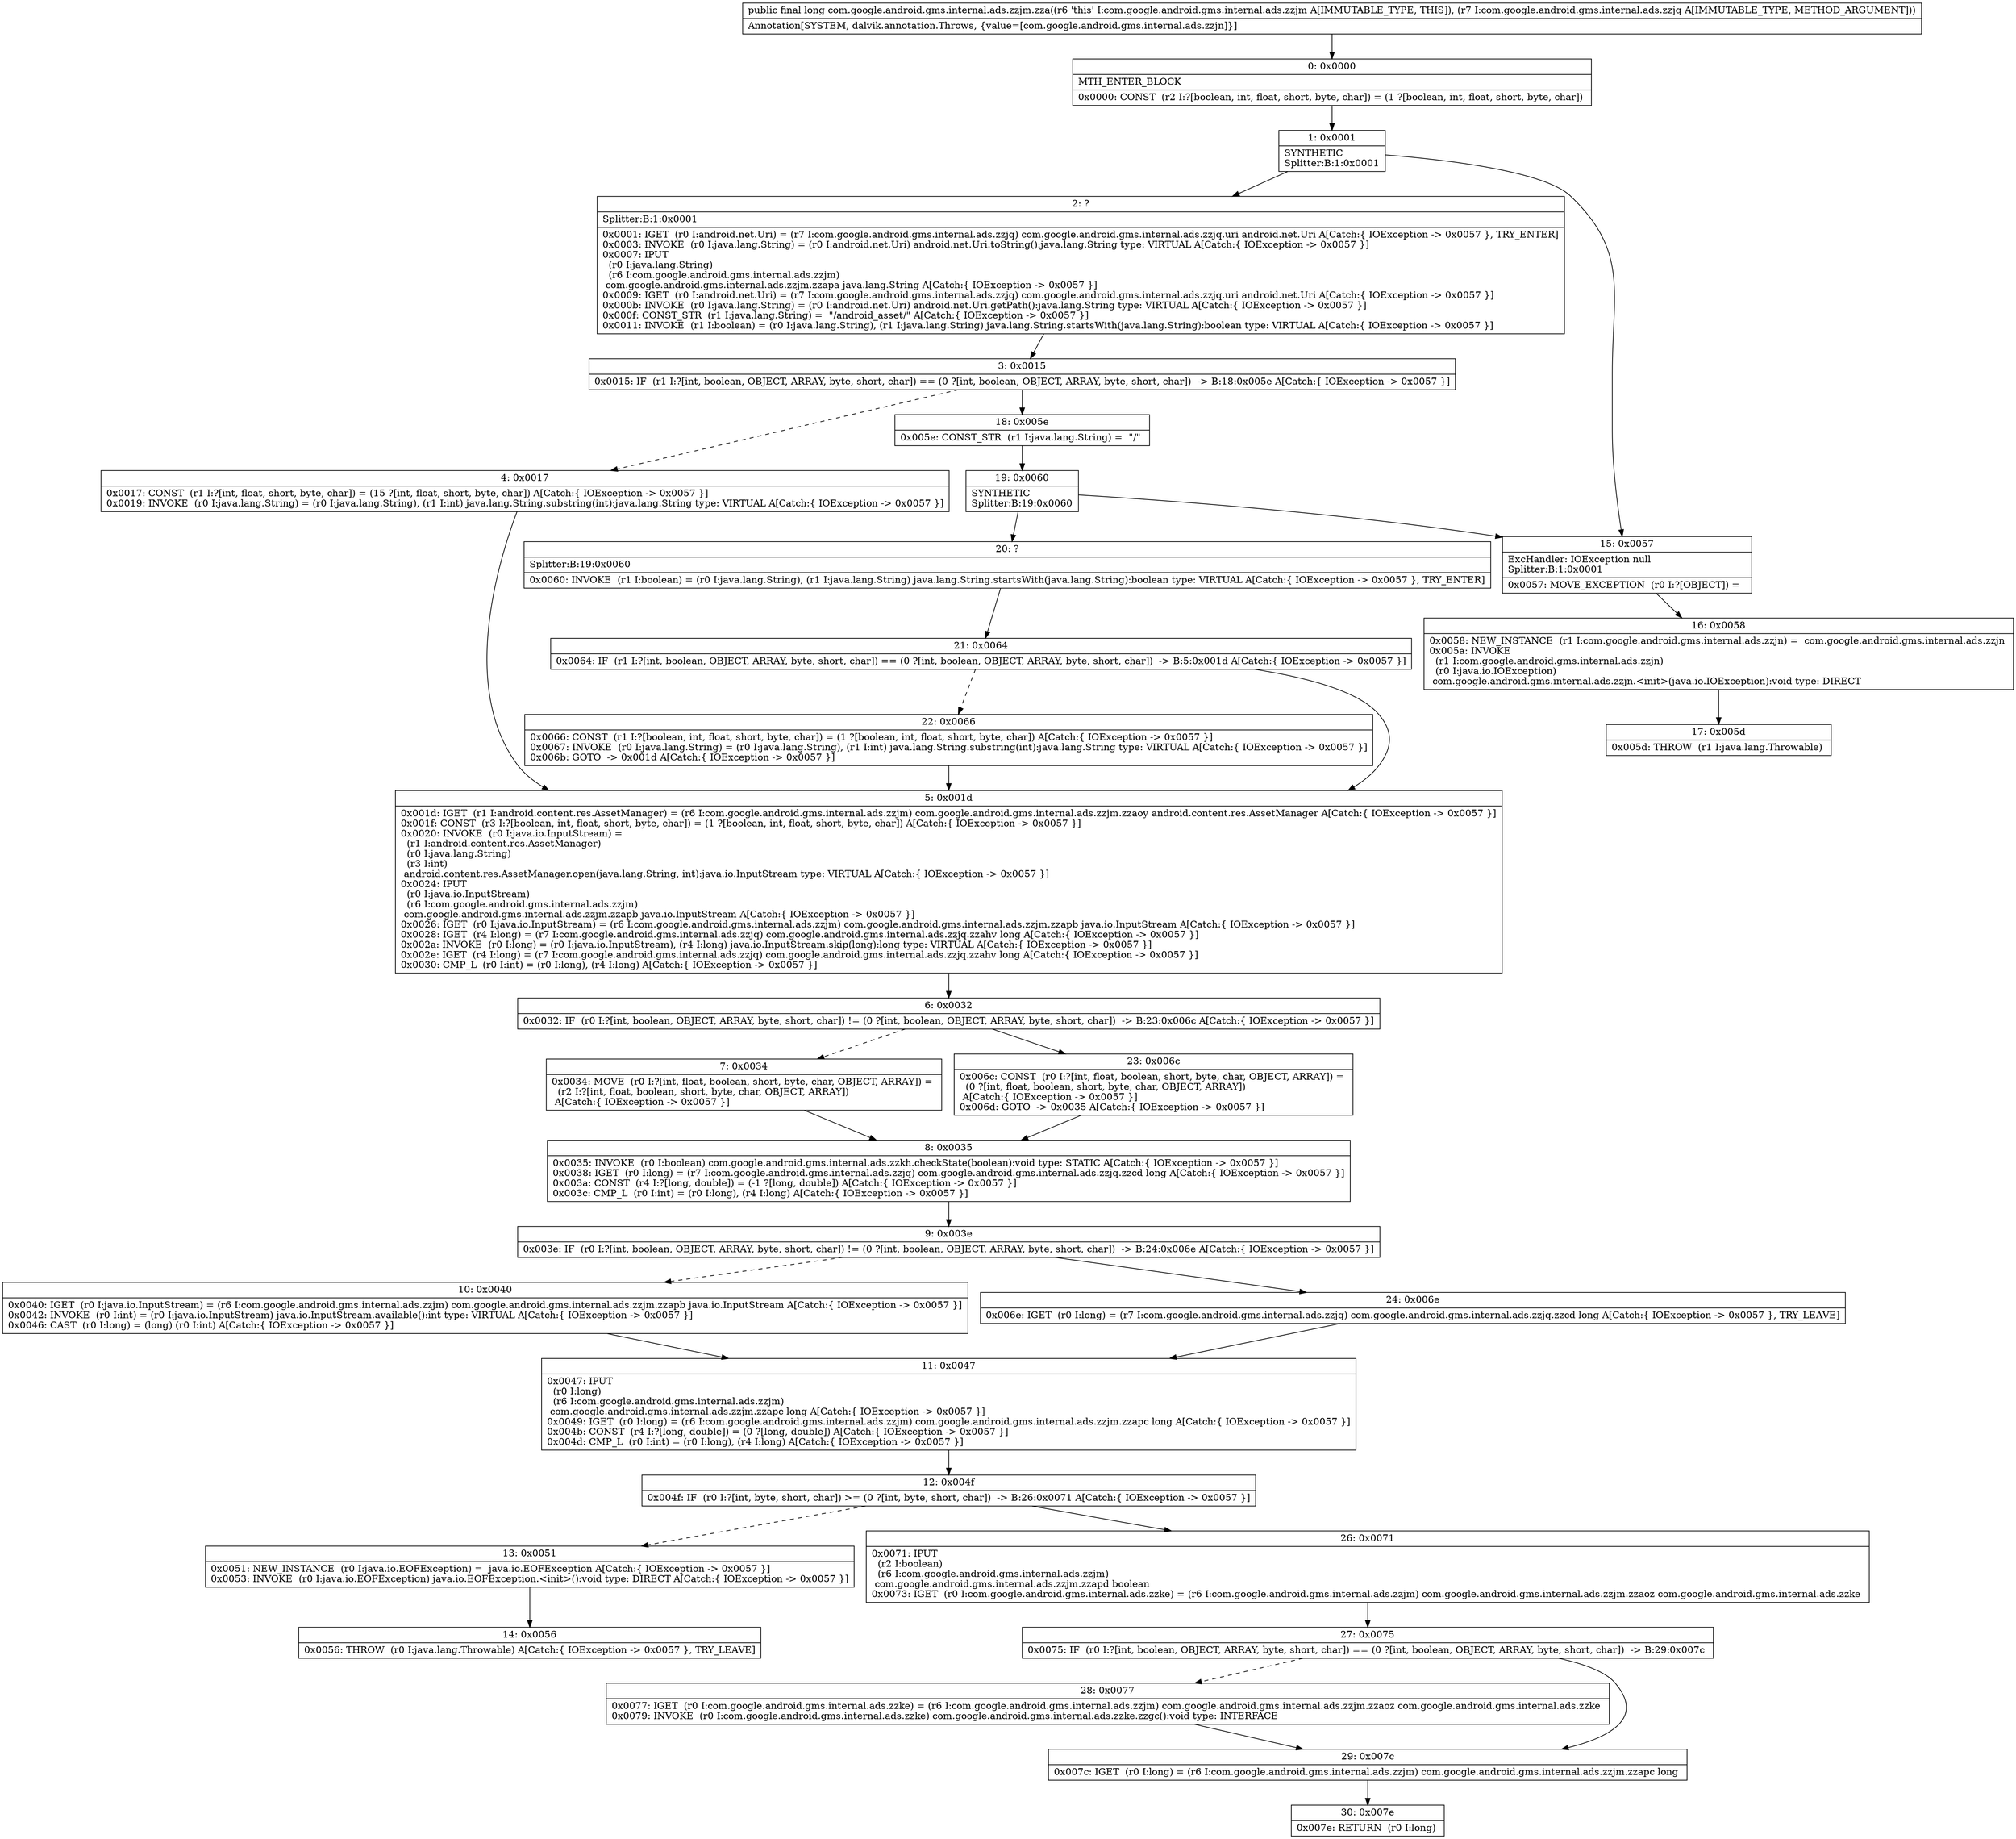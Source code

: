 digraph "CFG forcom.google.android.gms.internal.ads.zzjm.zza(Lcom\/google\/android\/gms\/internal\/ads\/zzjq;)J" {
Node_0 [shape=record,label="{0\:\ 0x0000|MTH_ENTER_BLOCK\l|0x0000: CONST  (r2 I:?[boolean, int, float, short, byte, char]) = (1 ?[boolean, int, float, short, byte, char]) \l}"];
Node_1 [shape=record,label="{1\:\ 0x0001|SYNTHETIC\lSplitter:B:1:0x0001\l}"];
Node_2 [shape=record,label="{2\:\ ?|Splitter:B:1:0x0001\l|0x0001: IGET  (r0 I:android.net.Uri) = (r7 I:com.google.android.gms.internal.ads.zzjq) com.google.android.gms.internal.ads.zzjq.uri android.net.Uri A[Catch:\{ IOException \-\> 0x0057 \}, TRY_ENTER]\l0x0003: INVOKE  (r0 I:java.lang.String) = (r0 I:android.net.Uri) android.net.Uri.toString():java.lang.String type: VIRTUAL A[Catch:\{ IOException \-\> 0x0057 \}]\l0x0007: IPUT  \l  (r0 I:java.lang.String)\l  (r6 I:com.google.android.gms.internal.ads.zzjm)\l com.google.android.gms.internal.ads.zzjm.zzapa java.lang.String A[Catch:\{ IOException \-\> 0x0057 \}]\l0x0009: IGET  (r0 I:android.net.Uri) = (r7 I:com.google.android.gms.internal.ads.zzjq) com.google.android.gms.internal.ads.zzjq.uri android.net.Uri A[Catch:\{ IOException \-\> 0x0057 \}]\l0x000b: INVOKE  (r0 I:java.lang.String) = (r0 I:android.net.Uri) android.net.Uri.getPath():java.lang.String type: VIRTUAL A[Catch:\{ IOException \-\> 0x0057 \}]\l0x000f: CONST_STR  (r1 I:java.lang.String) =  \"\/android_asset\/\" A[Catch:\{ IOException \-\> 0x0057 \}]\l0x0011: INVOKE  (r1 I:boolean) = (r0 I:java.lang.String), (r1 I:java.lang.String) java.lang.String.startsWith(java.lang.String):boolean type: VIRTUAL A[Catch:\{ IOException \-\> 0x0057 \}]\l}"];
Node_3 [shape=record,label="{3\:\ 0x0015|0x0015: IF  (r1 I:?[int, boolean, OBJECT, ARRAY, byte, short, char]) == (0 ?[int, boolean, OBJECT, ARRAY, byte, short, char])  \-\> B:18:0x005e A[Catch:\{ IOException \-\> 0x0057 \}]\l}"];
Node_4 [shape=record,label="{4\:\ 0x0017|0x0017: CONST  (r1 I:?[int, float, short, byte, char]) = (15 ?[int, float, short, byte, char]) A[Catch:\{ IOException \-\> 0x0057 \}]\l0x0019: INVOKE  (r0 I:java.lang.String) = (r0 I:java.lang.String), (r1 I:int) java.lang.String.substring(int):java.lang.String type: VIRTUAL A[Catch:\{ IOException \-\> 0x0057 \}]\l}"];
Node_5 [shape=record,label="{5\:\ 0x001d|0x001d: IGET  (r1 I:android.content.res.AssetManager) = (r6 I:com.google.android.gms.internal.ads.zzjm) com.google.android.gms.internal.ads.zzjm.zzaoy android.content.res.AssetManager A[Catch:\{ IOException \-\> 0x0057 \}]\l0x001f: CONST  (r3 I:?[boolean, int, float, short, byte, char]) = (1 ?[boolean, int, float, short, byte, char]) A[Catch:\{ IOException \-\> 0x0057 \}]\l0x0020: INVOKE  (r0 I:java.io.InputStream) = \l  (r1 I:android.content.res.AssetManager)\l  (r0 I:java.lang.String)\l  (r3 I:int)\l android.content.res.AssetManager.open(java.lang.String, int):java.io.InputStream type: VIRTUAL A[Catch:\{ IOException \-\> 0x0057 \}]\l0x0024: IPUT  \l  (r0 I:java.io.InputStream)\l  (r6 I:com.google.android.gms.internal.ads.zzjm)\l com.google.android.gms.internal.ads.zzjm.zzapb java.io.InputStream A[Catch:\{ IOException \-\> 0x0057 \}]\l0x0026: IGET  (r0 I:java.io.InputStream) = (r6 I:com.google.android.gms.internal.ads.zzjm) com.google.android.gms.internal.ads.zzjm.zzapb java.io.InputStream A[Catch:\{ IOException \-\> 0x0057 \}]\l0x0028: IGET  (r4 I:long) = (r7 I:com.google.android.gms.internal.ads.zzjq) com.google.android.gms.internal.ads.zzjq.zzahv long A[Catch:\{ IOException \-\> 0x0057 \}]\l0x002a: INVOKE  (r0 I:long) = (r0 I:java.io.InputStream), (r4 I:long) java.io.InputStream.skip(long):long type: VIRTUAL A[Catch:\{ IOException \-\> 0x0057 \}]\l0x002e: IGET  (r4 I:long) = (r7 I:com.google.android.gms.internal.ads.zzjq) com.google.android.gms.internal.ads.zzjq.zzahv long A[Catch:\{ IOException \-\> 0x0057 \}]\l0x0030: CMP_L  (r0 I:int) = (r0 I:long), (r4 I:long) A[Catch:\{ IOException \-\> 0x0057 \}]\l}"];
Node_6 [shape=record,label="{6\:\ 0x0032|0x0032: IF  (r0 I:?[int, boolean, OBJECT, ARRAY, byte, short, char]) != (0 ?[int, boolean, OBJECT, ARRAY, byte, short, char])  \-\> B:23:0x006c A[Catch:\{ IOException \-\> 0x0057 \}]\l}"];
Node_7 [shape=record,label="{7\:\ 0x0034|0x0034: MOVE  (r0 I:?[int, float, boolean, short, byte, char, OBJECT, ARRAY]) = \l  (r2 I:?[int, float, boolean, short, byte, char, OBJECT, ARRAY])\l A[Catch:\{ IOException \-\> 0x0057 \}]\l}"];
Node_8 [shape=record,label="{8\:\ 0x0035|0x0035: INVOKE  (r0 I:boolean) com.google.android.gms.internal.ads.zzkh.checkState(boolean):void type: STATIC A[Catch:\{ IOException \-\> 0x0057 \}]\l0x0038: IGET  (r0 I:long) = (r7 I:com.google.android.gms.internal.ads.zzjq) com.google.android.gms.internal.ads.zzjq.zzcd long A[Catch:\{ IOException \-\> 0x0057 \}]\l0x003a: CONST  (r4 I:?[long, double]) = (\-1 ?[long, double]) A[Catch:\{ IOException \-\> 0x0057 \}]\l0x003c: CMP_L  (r0 I:int) = (r0 I:long), (r4 I:long) A[Catch:\{ IOException \-\> 0x0057 \}]\l}"];
Node_9 [shape=record,label="{9\:\ 0x003e|0x003e: IF  (r0 I:?[int, boolean, OBJECT, ARRAY, byte, short, char]) != (0 ?[int, boolean, OBJECT, ARRAY, byte, short, char])  \-\> B:24:0x006e A[Catch:\{ IOException \-\> 0x0057 \}]\l}"];
Node_10 [shape=record,label="{10\:\ 0x0040|0x0040: IGET  (r0 I:java.io.InputStream) = (r6 I:com.google.android.gms.internal.ads.zzjm) com.google.android.gms.internal.ads.zzjm.zzapb java.io.InputStream A[Catch:\{ IOException \-\> 0x0057 \}]\l0x0042: INVOKE  (r0 I:int) = (r0 I:java.io.InputStream) java.io.InputStream.available():int type: VIRTUAL A[Catch:\{ IOException \-\> 0x0057 \}]\l0x0046: CAST  (r0 I:long) = (long) (r0 I:int) A[Catch:\{ IOException \-\> 0x0057 \}]\l}"];
Node_11 [shape=record,label="{11\:\ 0x0047|0x0047: IPUT  \l  (r0 I:long)\l  (r6 I:com.google.android.gms.internal.ads.zzjm)\l com.google.android.gms.internal.ads.zzjm.zzapc long A[Catch:\{ IOException \-\> 0x0057 \}]\l0x0049: IGET  (r0 I:long) = (r6 I:com.google.android.gms.internal.ads.zzjm) com.google.android.gms.internal.ads.zzjm.zzapc long A[Catch:\{ IOException \-\> 0x0057 \}]\l0x004b: CONST  (r4 I:?[long, double]) = (0 ?[long, double]) A[Catch:\{ IOException \-\> 0x0057 \}]\l0x004d: CMP_L  (r0 I:int) = (r0 I:long), (r4 I:long) A[Catch:\{ IOException \-\> 0x0057 \}]\l}"];
Node_12 [shape=record,label="{12\:\ 0x004f|0x004f: IF  (r0 I:?[int, byte, short, char]) \>= (0 ?[int, byte, short, char])  \-\> B:26:0x0071 A[Catch:\{ IOException \-\> 0x0057 \}]\l}"];
Node_13 [shape=record,label="{13\:\ 0x0051|0x0051: NEW_INSTANCE  (r0 I:java.io.EOFException) =  java.io.EOFException A[Catch:\{ IOException \-\> 0x0057 \}]\l0x0053: INVOKE  (r0 I:java.io.EOFException) java.io.EOFException.\<init\>():void type: DIRECT A[Catch:\{ IOException \-\> 0x0057 \}]\l}"];
Node_14 [shape=record,label="{14\:\ 0x0056|0x0056: THROW  (r0 I:java.lang.Throwable) A[Catch:\{ IOException \-\> 0x0057 \}, TRY_LEAVE]\l}"];
Node_15 [shape=record,label="{15\:\ 0x0057|ExcHandler: IOException null\lSplitter:B:1:0x0001\l|0x0057: MOVE_EXCEPTION  (r0 I:?[OBJECT]) =  \l}"];
Node_16 [shape=record,label="{16\:\ 0x0058|0x0058: NEW_INSTANCE  (r1 I:com.google.android.gms.internal.ads.zzjn) =  com.google.android.gms.internal.ads.zzjn \l0x005a: INVOKE  \l  (r1 I:com.google.android.gms.internal.ads.zzjn)\l  (r0 I:java.io.IOException)\l com.google.android.gms.internal.ads.zzjn.\<init\>(java.io.IOException):void type: DIRECT \l}"];
Node_17 [shape=record,label="{17\:\ 0x005d|0x005d: THROW  (r1 I:java.lang.Throwable) \l}"];
Node_18 [shape=record,label="{18\:\ 0x005e|0x005e: CONST_STR  (r1 I:java.lang.String) =  \"\/\" \l}"];
Node_19 [shape=record,label="{19\:\ 0x0060|SYNTHETIC\lSplitter:B:19:0x0060\l}"];
Node_20 [shape=record,label="{20\:\ ?|Splitter:B:19:0x0060\l|0x0060: INVOKE  (r1 I:boolean) = (r0 I:java.lang.String), (r1 I:java.lang.String) java.lang.String.startsWith(java.lang.String):boolean type: VIRTUAL A[Catch:\{ IOException \-\> 0x0057 \}, TRY_ENTER]\l}"];
Node_21 [shape=record,label="{21\:\ 0x0064|0x0064: IF  (r1 I:?[int, boolean, OBJECT, ARRAY, byte, short, char]) == (0 ?[int, boolean, OBJECT, ARRAY, byte, short, char])  \-\> B:5:0x001d A[Catch:\{ IOException \-\> 0x0057 \}]\l}"];
Node_22 [shape=record,label="{22\:\ 0x0066|0x0066: CONST  (r1 I:?[boolean, int, float, short, byte, char]) = (1 ?[boolean, int, float, short, byte, char]) A[Catch:\{ IOException \-\> 0x0057 \}]\l0x0067: INVOKE  (r0 I:java.lang.String) = (r0 I:java.lang.String), (r1 I:int) java.lang.String.substring(int):java.lang.String type: VIRTUAL A[Catch:\{ IOException \-\> 0x0057 \}]\l0x006b: GOTO  \-\> 0x001d A[Catch:\{ IOException \-\> 0x0057 \}]\l}"];
Node_23 [shape=record,label="{23\:\ 0x006c|0x006c: CONST  (r0 I:?[int, float, boolean, short, byte, char, OBJECT, ARRAY]) = \l  (0 ?[int, float, boolean, short, byte, char, OBJECT, ARRAY])\l A[Catch:\{ IOException \-\> 0x0057 \}]\l0x006d: GOTO  \-\> 0x0035 A[Catch:\{ IOException \-\> 0x0057 \}]\l}"];
Node_24 [shape=record,label="{24\:\ 0x006e|0x006e: IGET  (r0 I:long) = (r7 I:com.google.android.gms.internal.ads.zzjq) com.google.android.gms.internal.ads.zzjq.zzcd long A[Catch:\{ IOException \-\> 0x0057 \}, TRY_LEAVE]\l}"];
Node_26 [shape=record,label="{26\:\ 0x0071|0x0071: IPUT  \l  (r2 I:boolean)\l  (r6 I:com.google.android.gms.internal.ads.zzjm)\l com.google.android.gms.internal.ads.zzjm.zzapd boolean \l0x0073: IGET  (r0 I:com.google.android.gms.internal.ads.zzke) = (r6 I:com.google.android.gms.internal.ads.zzjm) com.google.android.gms.internal.ads.zzjm.zzaoz com.google.android.gms.internal.ads.zzke \l}"];
Node_27 [shape=record,label="{27\:\ 0x0075|0x0075: IF  (r0 I:?[int, boolean, OBJECT, ARRAY, byte, short, char]) == (0 ?[int, boolean, OBJECT, ARRAY, byte, short, char])  \-\> B:29:0x007c \l}"];
Node_28 [shape=record,label="{28\:\ 0x0077|0x0077: IGET  (r0 I:com.google.android.gms.internal.ads.zzke) = (r6 I:com.google.android.gms.internal.ads.zzjm) com.google.android.gms.internal.ads.zzjm.zzaoz com.google.android.gms.internal.ads.zzke \l0x0079: INVOKE  (r0 I:com.google.android.gms.internal.ads.zzke) com.google.android.gms.internal.ads.zzke.zzgc():void type: INTERFACE \l}"];
Node_29 [shape=record,label="{29\:\ 0x007c|0x007c: IGET  (r0 I:long) = (r6 I:com.google.android.gms.internal.ads.zzjm) com.google.android.gms.internal.ads.zzjm.zzapc long \l}"];
Node_30 [shape=record,label="{30\:\ 0x007e|0x007e: RETURN  (r0 I:long) \l}"];
MethodNode[shape=record,label="{public final long com.google.android.gms.internal.ads.zzjm.zza((r6 'this' I:com.google.android.gms.internal.ads.zzjm A[IMMUTABLE_TYPE, THIS]), (r7 I:com.google.android.gms.internal.ads.zzjq A[IMMUTABLE_TYPE, METHOD_ARGUMENT]))  | Annotation[SYSTEM, dalvik.annotation.Throws, \{value=[com.google.android.gms.internal.ads.zzjn]\}]\l}"];
MethodNode -> Node_0;
Node_0 -> Node_1;
Node_1 -> Node_2;
Node_1 -> Node_15;
Node_2 -> Node_3;
Node_3 -> Node_4[style=dashed];
Node_3 -> Node_18;
Node_4 -> Node_5;
Node_5 -> Node_6;
Node_6 -> Node_7[style=dashed];
Node_6 -> Node_23;
Node_7 -> Node_8;
Node_8 -> Node_9;
Node_9 -> Node_10[style=dashed];
Node_9 -> Node_24;
Node_10 -> Node_11;
Node_11 -> Node_12;
Node_12 -> Node_13[style=dashed];
Node_12 -> Node_26;
Node_13 -> Node_14;
Node_15 -> Node_16;
Node_16 -> Node_17;
Node_18 -> Node_19;
Node_19 -> Node_20;
Node_19 -> Node_15;
Node_20 -> Node_21;
Node_21 -> Node_5;
Node_21 -> Node_22[style=dashed];
Node_22 -> Node_5;
Node_23 -> Node_8;
Node_24 -> Node_11;
Node_26 -> Node_27;
Node_27 -> Node_28[style=dashed];
Node_27 -> Node_29;
Node_28 -> Node_29;
Node_29 -> Node_30;
}

